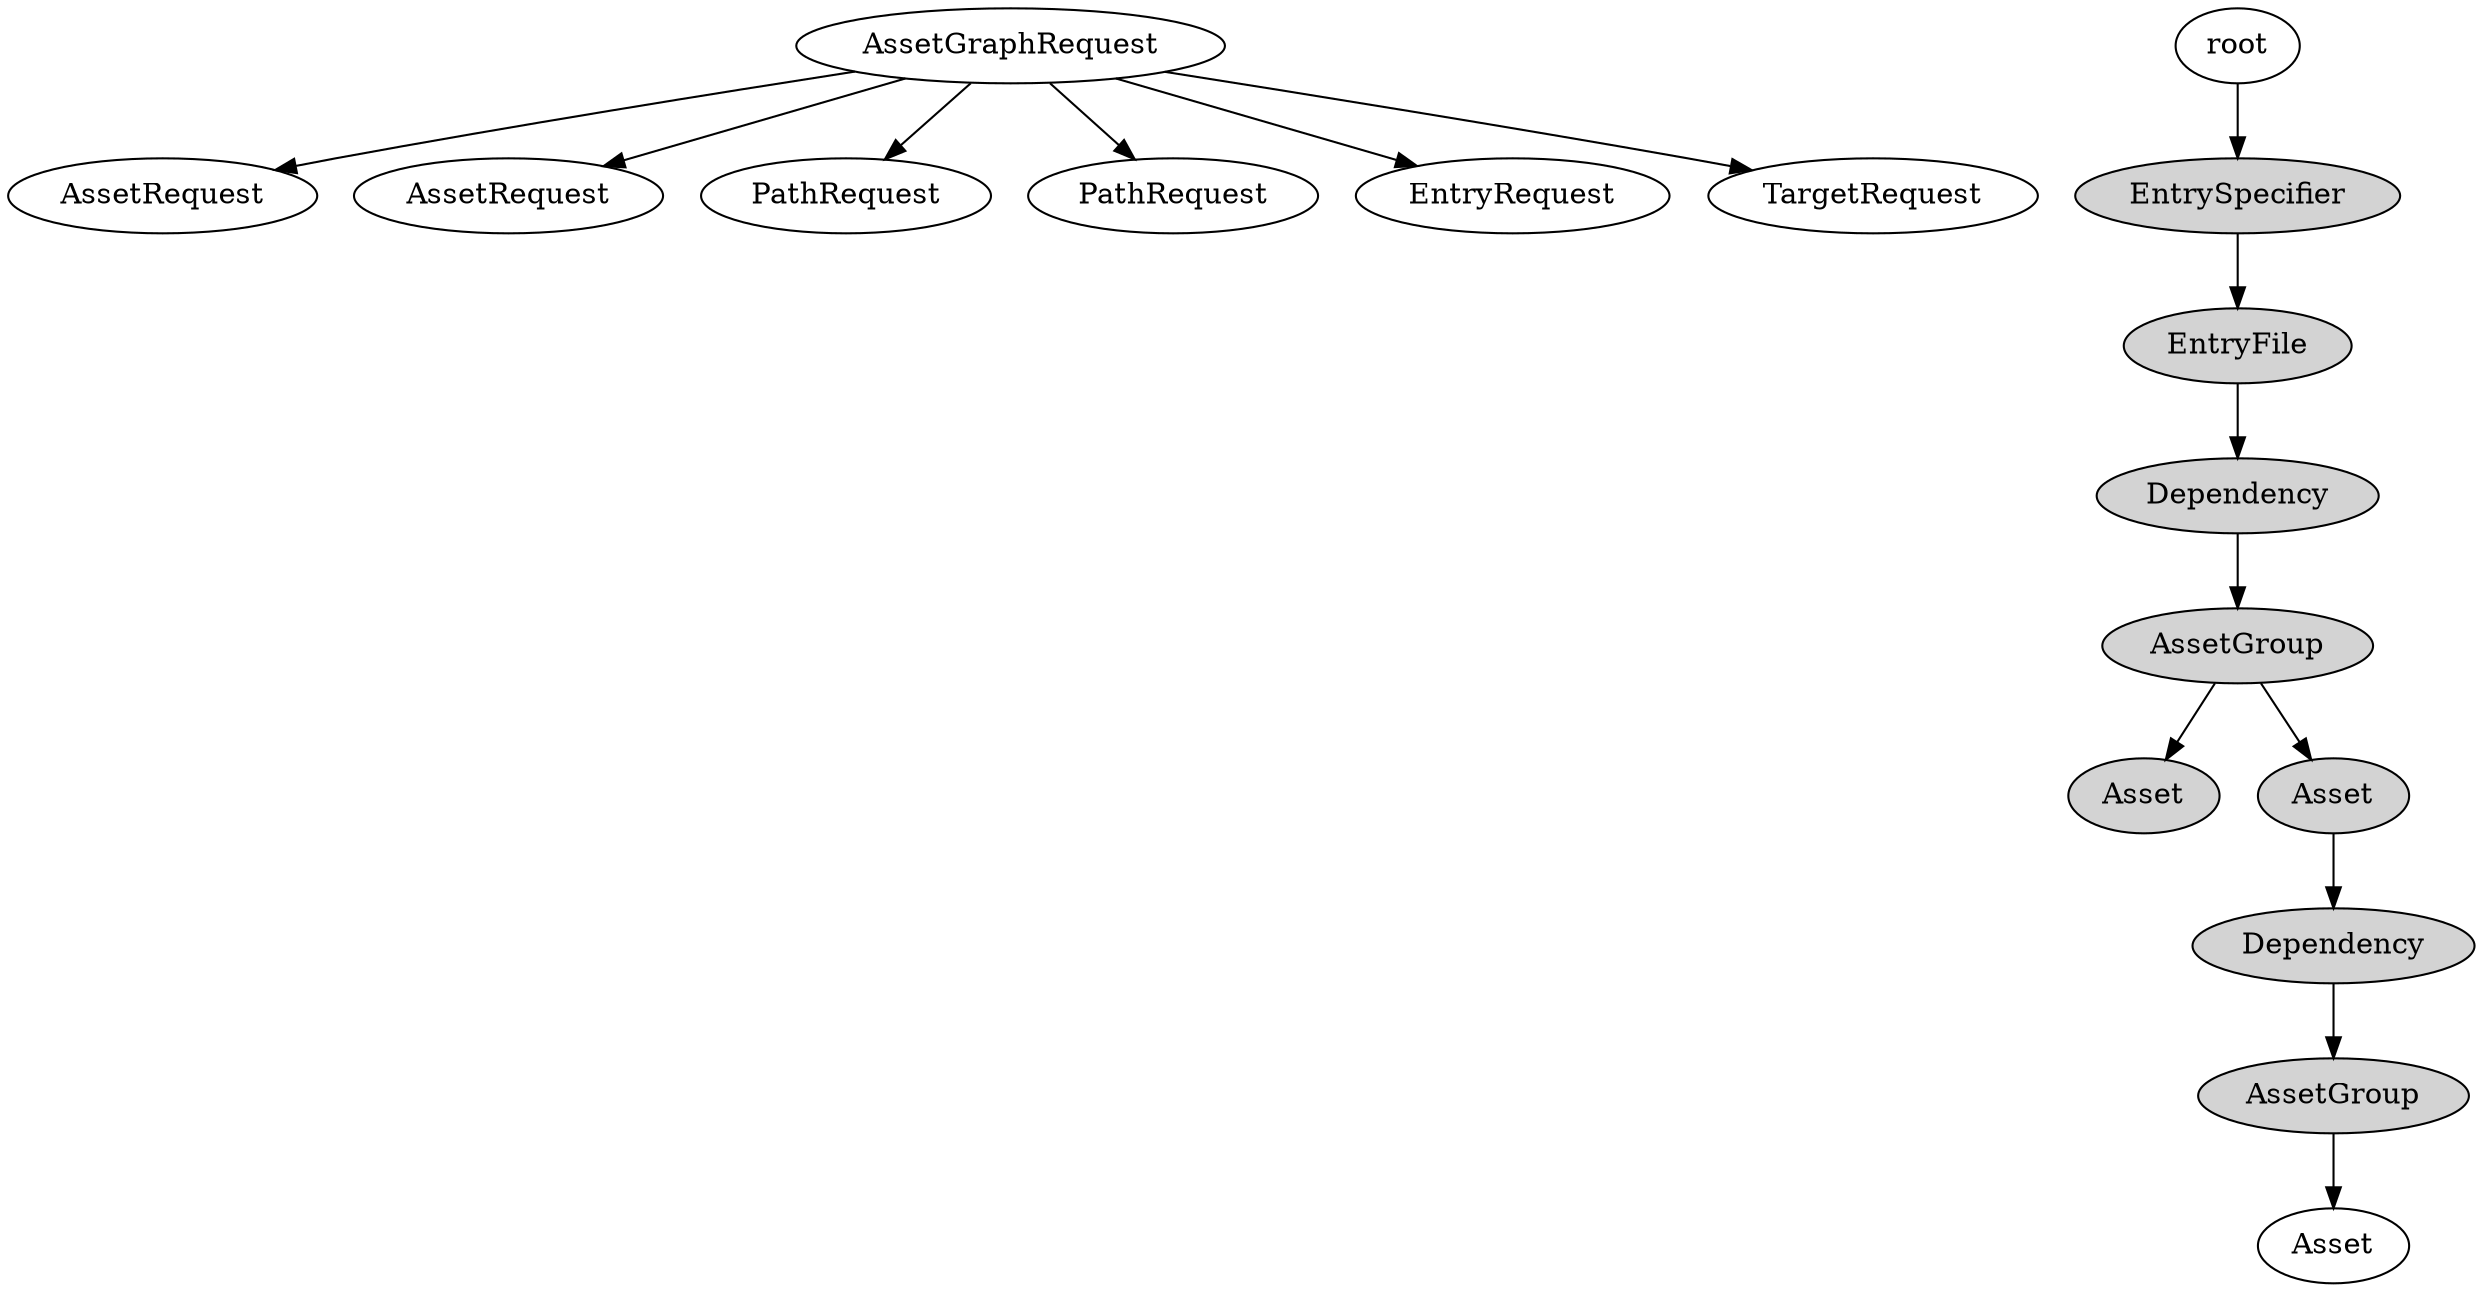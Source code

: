 digraph {
    subgraph RequestGraph {
        AssetRequest1 [label=AssetRequest]
        AssetRequest2 [label=AssetRequest]
        PathRequest1 [label=PathRequest]
        PathRequest2 [label=PathRequest]

        AssetGraphRequest -> EntryRequest
        AssetGraphRequest -> TargetRequest
        AssetGraphRequest -> PathRequest1
        AssetGraphRequest -> AssetRequest1
        AssetGraphRequest -> AssetRequest2
        AssetGraphRequest -> PathRequest2
    }

    subgraph AssetGraph {
        EntrySpecifier [style=filled]
        EntryFile [style=filled]
        Dependency1 [style=filled]
        AssetGroup1 [label=AssetGroup, style=filled]
        AssetGroup2 [label=AssetGroup, style=filled]
        Asset1 [label=Asset, style=filled]
        Asset2 [label=Asset, style=filled]
        Asset3 [label=Asset]
        Dependency1 [label=Dependency]
        Dependency2 [label=Dependency, style=filled]

        root -> EntrySpecifier
        EntrySpecifier -> EntryFile
        EntryFile -> Dependency1
        Dependency1 -> AssetGroup1
        AssetGroup1 -> Asset1
        AssetGroup1 -> Asset2
        Asset2 -> Dependency2
        Dependency2 -> AssetGroup2
        AssetGroup2 -> Asset3
    }
}
